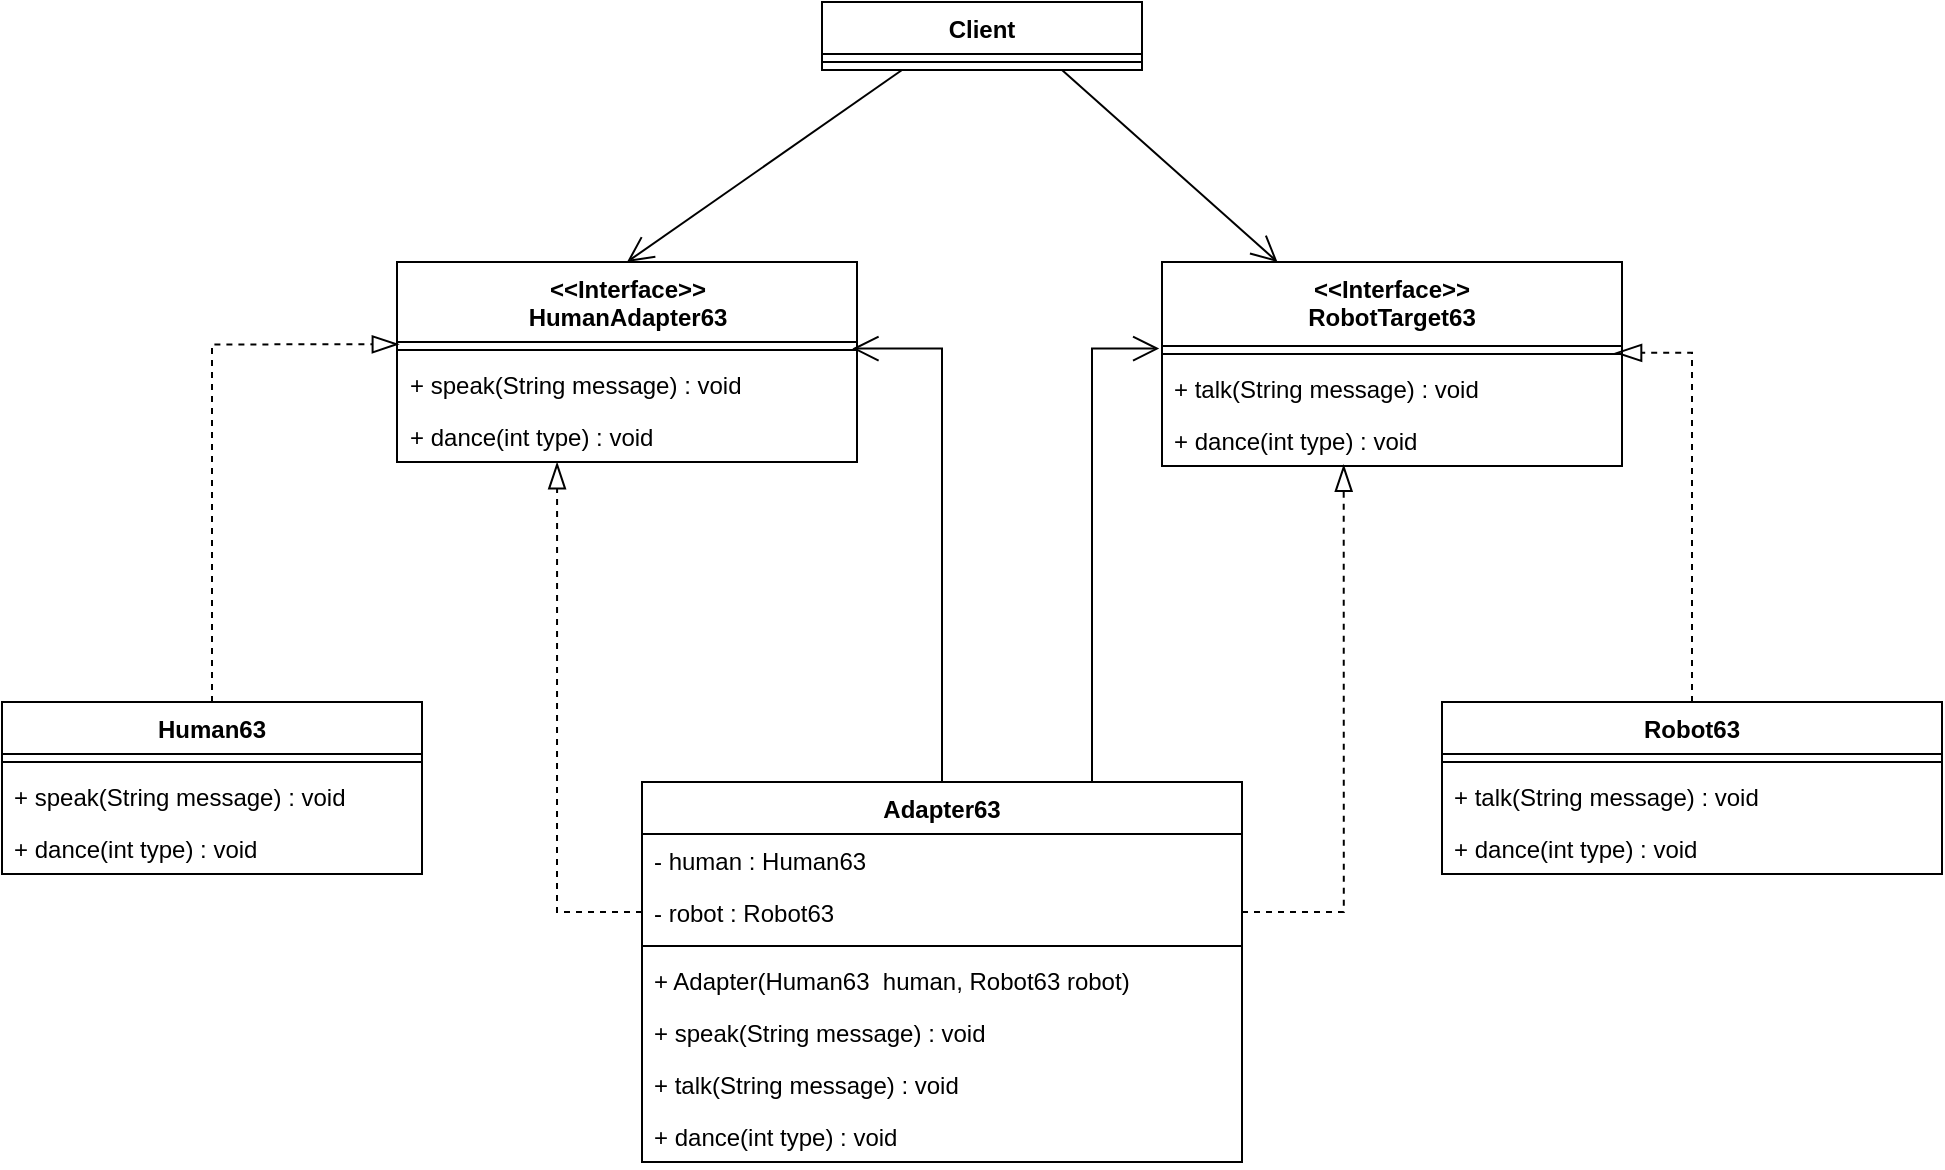 <mxfile version="22.0.8" type="github">
  <diagram name="第 1 页" id="0S-7-3tQIaKnZikenA-v">
    <mxGraphModel dx="1464" dy="931" grid="1" gridSize="10" guides="1" tooltips="1" connect="1" arrows="1" fold="1" page="1" pageScale="1" pageWidth="827" pageHeight="1169" math="0" shadow="0">
      <root>
        <mxCell id="0" />
        <mxCell id="1" parent="0" />
        <mxCell id="-UbtyMhU2sZXVJrfi0O5-35" style="rounded=0;orthogonalLoop=1;jettySize=auto;html=1;exitX=0.25;exitY=1;exitDx=0;exitDy=0;entryX=0.5;entryY=0;entryDx=0;entryDy=0;endArrow=open;endFill=0;endSize=11;" edge="1" parent="1" source="-UbtyMhU2sZXVJrfi0O5-1" target="-UbtyMhU2sZXVJrfi0O5-5">
          <mxGeometry relative="1" as="geometry" />
        </mxCell>
        <mxCell id="-UbtyMhU2sZXVJrfi0O5-36" style="rounded=0;orthogonalLoop=1;jettySize=auto;html=1;exitX=0.75;exitY=1;exitDx=0;exitDy=0;endArrow=open;endFill=0;endSize=11;" edge="1" parent="1" source="-UbtyMhU2sZXVJrfi0O5-1" target="-UbtyMhU2sZXVJrfi0O5-9">
          <mxGeometry relative="1" as="geometry" />
        </mxCell>
        <mxCell id="-UbtyMhU2sZXVJrfi0O5-1" value="Client" style="swimlane;fontStyle=1;align=center;verticalAlign=top;childLayout=stackLayout;horizontal=1;startSize=26;horizontalStack=0;resizeParent=1;resizeParentMax=0;resizeLast=0;collapsible=1;marginBottom=0;whiteSpace=wrap;html=1;" vertex="1" parent="1">
          <mxGeometry x="370" y="180" width="160" height="34" as="geometry" />
        </mxCell>
        <mxCell id="-UbtyMhU2sZXVJrfi0O5-3" value="" style="line;strokeWidth=1;fillColor=none;align=left;verticalAlign=middle;spacingTop=-1;spacingLeft=3;spacingRight=3;rotatable=0;labelPosition=right;points=[];portConstraint=eastwest;strokeColor=inherit;" vertex="1" parent="-UbtyMhU2sZXVJrfi0O5-1">
          <mxGeometry y="26" width="160" height="8" as="geometry" />
        </mxCell>
        <mxCell id="-UbtyMhU2sZXVJrfi0O5-5" value="&amp;lt;&amp;lt;Interface&amp;gt;&amp;gt;&lt;br&gt;HumanAdapter63" style="swimlane;fontStyle=1;align=center;verticalAlign=top;childLayout=stackLayout;horizontal=1;startSize=40;horizontalStack=0;resizeParent=1;resizeParentMax=0;resizeLast=0;collapsible=1;marginBottom=0;whiteSpace=wrap;html=1;" vertex="1" parent="1">
          <mxGeometry x="157.5" y="310" width="230" height="100" as="geometry" />
        </mxCell>
        <mxCell id="-UbtyMhU2sZXVJrfi0O5-7" value="" style="line;strokeWidth=1;fillColor=none;align=left;verticalAlign=middle;spacingTop=-1;spacingLeft=3;spacingRight=3;rotatable=0;labelPosition=right;points=[];portConstraint=eastwest;strokeColor=inherit;" vertex="1" parent="-UbtyMhU2sZXVJrfi0O5-5">
          <mxGeometry y="40" width="230" height="8" as="geometry" />
        </mxCell>
        <mxCell id="-UbtyMhU2sZXVJrfi0O5-8" value="+ speak(String message) : void" style="text;strokeColor=none;fillColor=none;align=left;verticalAlign=top;spacingLeft=4;spacingRight=4;overflow=hidden;rotatable=0;points=[[0,0.5],[1,0.5]];portConstraint=eastwest;whiteSpace=wrap;html=1;" vertex="1" parent="-UbtyMhU2sZXVJrfi0O5-5">
          <mxGeometry y="48" width="230" height="26" as="geometry" />
        </mxCell>
        <mxCell id="-UbtyMhU2sZXVJrfi0O5-26" value="+ dance(int type) : void" style="text;strokeColor=none;fillColor=none;align=left;verticalAlign=top;spacingLeft=4;spacingRight=4;overflow=hidden;rotatable=0;points=[[0,0.5],[1,0.5]];portConstraint=eastwest;whiteSpace=wrap;html=1;" vertex="1" parent="-UbtyMhU2sZXVJrfi0O5-5">
          <mxGeometry y="74" width="230" height="26" as="geometry" />
        </mxCell>
        <mxCell id="-UbtyMhU2sZXVJrfi0O5-9" value="&amp;lt;&amp;lt;Interface&amp;gt;&amp;gt;&lt;br style=&quot;border-color: var(--border-color);&quot;&gt;RobotTarget63" style="swimlane;fontStyle=1;align=center;verticalAlign=top;childLayout=stackLayout;horizontal=1;startSize=42;horizontalStack=0;resizeParent=1;resizeParentMax=0;resizeLast=0;collapsible=1;marginBottom=0;whiteSpace=wrap;html=1;" vertex="1" parent="1">
          <mxGeometry x="540" y="310" width="230" height="102" as="geometry" />
        </mxCell>
        <mxCell id="-UbtyMhU2sZXVJrfi0O5-11" value="" style="line;strokeWidth=1;fillColor=none;align=left;verticalAlign=middle;spacingTop=-1;spacingLeft=3;spacingRight=3;rotatable=0;labelPosition=right;points=[];portConstraint=eastwest;strokeColor=inherit;" vertex="1" parent="-UbtyMhU2sZXVJrfi0O5-9">
          <mxGeometry y="42" width="230" height="8" as="geometry" />
        </mxCell>
        <mxCell id="-UbtyMhU2sZXVJrfi0O5-12" value="+ talk(String message) : void" style="text;strokeColor=none;fillColor=none;align=left;verticalAlign=top;spacingLeft=4;spacingRight=4;overflow=hidden;rotatable=0;points=[[0,0.5],[1,0.5]];portConstraint=eastwest;whiteSpace=wrap;html=1;" vertex="1" parent="-UbtyMhU2sZXVJrfi0O5-9">
          <mxGeometry y="50" width="230" height="26" as="geometry" />
        </mxCell>
        <mxCell id="-UbtyMhU2sZXVJrfi0O5-25" value="+ dance(int type) : void" style="text;strokeColor=none;fillColor=none;align=left;verticalAlign=top;spacingLeft=4;spacingRight=4;overflow=hidden;rotatable=0;points=[[0,0.5],[1,0.5]];portConstraint=eastwest;whiteSpace=wrap;html=1;" vertex="1" parent="-UbtyMhU2sZXVJrfi0O5-9">
          <mxGeometry y="76" width="230" height="26" as="geometry" />
        </mxCell>
        <mxCell id="-UbtyMhU2sZXVJrfi0O5-13" value="Human63" style="swimlane;fontStyle=1;align=center;verticalAlign=top;childLayout=stackLayout;horizontal=1;startSize=26;horizontalStack=0;resizeParent=1;resizeParentMax=0;resizeLast=0;collapsible=1;marginBottom=0;whiteSpace=wrap;html=1;" vertex="1" parent="1">
          <mxGeometry x="-40" y="530" width="210" height="86" as="geometry" />
        </mxCell>
        <mxCell id="-UbtyMhU2sZXVJrfi0O5-15" value="" style="line;strokeWidth=1;fillColor=none;align=left;verticalAlign=middle;spacingTop=-1;spacingLeft=3;spacingRight=3;rotatable=0;labelPosition=right;points=[];portConstraint=eastwest;strokeColor=inherit;" vertex="1" parent="-UbtyMhU2sZXVJrfi0O5-13">
          <mxGeometry y="26" width="210" height="8" as="geometry" />
        </mxCell>
        <mxCell id="-UbtyMhU2sZXVJrfi0O5-16" value="+ speak(String message) : void" style="text;strokeColor=none;fillColor=none;align=left;verticalAlign=top;spacingLeft=4;spacingRight=4;overflow=hidden;rotatable=0;points=[[0,0.5],[1,0.5]];portConstraint=eastwest;whiteSpace=wrap;html=1;" vertex="1" parent="-UbtyMhU2sZXVJrfi0O5-13">
          <mxGeometry y="34" width="210" height="26" as="geometry" />
        </mxCell>
        <mxCell id="-UbtyMhU2sZXVJrfi0O5-28" value="+ dance(int type) : void" style="text;strokeColor=none;fillColor=none;align=left;verticalAlign=top;spacingLeft=4;spacingRight=4;overflow=hidden;rotatable=0;points=[[0,0.5],[1,0.5]];portConstraint=eastwest;whiteSpace=wrap;html=1;" vertex="1" parent="-UbtyMhU2sZXVJrfi0O5-13">
          <mxGeometry y="60" width="210" height="26" as="geometry" />
        </mxCell>
        <mxCell id="-UbtyMhU2sZXVJrfi0O5-17" value="Adapter63" style="swimlane;fontStyle=1;align=center;verticalAlign=top;childLayout=stackLayout;horizontal=1;startSize=26;horizontalStack=0;resizeParent=1;resizeParentMax=0;resizeLast=0;collapsible=1;marginBottom=0;whiteSpace=wrap;html=1;" vertex="1" parent="1">
          <mxGeometry x="280" y="570" width="300" height="190" as="geometry" />
        </mxCell>
        <mxCell id="-UbtyMhU2sZXVJrfi0O5-18" value="- human : Human63" style="text;strokeColor=none;fillColor=none;align=left;verticalAlign=top;spacingLeft=4;spacingRight=4;overflow=hidden;rotatable=0;points=[[0,0.5],[1,0.5]];portConstraint=eastwest;whiteSpace=wrap;html=1;" vertex="1" parent="-UbtyMhU2sZXVJrfi0O5-17">
          <mxGeometry y="26" width="300" height="26" as="geometry" />
        </mxCell>
        <mxCell id="-UbtyMhU2sZXVJrfi0O5-27" value="- robot : Robot63" style="text;strokeColor=none;fillColor=none;align=left;verticalAlign=top;spacingLeft=4;spacingRight=4;overflow=hidden;rotatable=0;points=[[0,0.5],[1,0.5]];portConstraint=eastwest;whiteSpace=wrap;html=1;" vertex="1" parent="-UbtyMhU2sZXVJrfi0O5-17">
          <mxGeometry y="52" width="300" height="26" as="geometry" />
        </mxCell>
        <mxCell id="-UbtyMhU2sZXVJrfi0O5-19" value="" style="line;strokeWidth=1;fillColor=none;align=left;verticalAlign=middle;spacingTop=-1;spacingLeft=3;spacingRight=3;rotatable=0;labelPosition=right;points=[];portConstraint=eastwest;strokeColor=inherit;" vertex="1" parent="-UbtyMhU2sZXVJrfi0O5-17">
          <mxGeometry y="78" width="300" height="8" as="geometry" />
        </mxCell>
        <mxCell id="-UbtyMhU2sZXVJrfi0O5-20" value="+ Adapter(Human63&amp;nbsp; human, Robot63&amp;nbsp;robot)" style="text;strokeColor=none;fillColor=none;align=left;verticalAlign=top;spacingLeft=4;spacingRight=4;overflow=hidden;rotatable=0;points=[[0,0.5],[1,0.5]];portConstraint=eastwest;whiteSpace=wrap;html=1;" vertex="1" parent="-UbtyMhU2sZXVJrfi0O5-17">
          <mxGeometry y="86" width="300" height="26" as="geometry" />
        </mxCell>
        <mxCell id="-UbtyMhU2sZXVJrfi0O5-33" value="+ speak(String message) : void" style="text;strokeColor=none;fillColor=none;align=left;verticalAlign=top;spacingLeft=4;spacingRight=4;overflow=hidden;rotatable=0;points=[[0,0.5],[1,0.5]];portConstraint=eastwest;whiteSpace=wrap;html=1;" vertex="1" parent="-UbtyMhU2sZXVJrfi0O5-17">
          <mxGeometry y="112" width="300" height="26" as="geometry" />
        </mxCell>
        <mxCell id="-UbtyMhU2sZXVJrfi0O5-31" value="+ talk(String message) : void" style="text;strokeColor=none;fillColor=none;align=left;verticalAlign=top;spacingLeft=4;spacingRight=4;overflow=hidden;rotatable=0;points=[[0,0.5],[1,0.5]];portConstraint=eastwest;whiteSpace=wrap;html=1;" vertex="1" parent="-UbtyMhU2sZXVJrfi0O5-17">
          <mxGeometry y="138" width="300" height="26" as="geometry" />
        </mxCell>
        <mxCell id="-UbtyMhU2sZXVJrfi0O5-30" value="+ dance(int type) : void" style="text;strokeColor=none;fillColor=none;align=left;verticalAlign=top;spacingLeft=4;spacingRight=4;overflow=hidden;rotatable=0;points=[[0,0.5],[1,0.5]];portConstraint=eastwest;whiteSpace=wrap;html=1;" vertex="1" parent="-UbtyMhU2sZXVJrfi0O5-17">
          <mxGeometry y="164" width="300" height="26" as="geometry" />
        </mxCell>
        <mxCell id="-UbtyMhU2sZXVJrfi0O5-21" value="Robot63" style="swimlane;fontStyle=1;align=center;verticalAlign=top;childLayout=stackLayout;horizontal=1;startSize=26;horizontalStack=0;resizeParent=1;resizeParentMax=0;resizeLast=0;collapsible=1;marginBottom=0;whiteSpace=wrap;html=1;" vertex="1" parent="1">
          <mxGeometry x="680" y="530" width="250" height="86" as="geometry" />
        </mxCell>
        <mxCell id="-UbtyMhU2sZXVJrfi0O5-23" value="" style="line;strokeWidth=1;fillColor=none;align=left;verticalAlign=middle;spacingTop=-1;spacingLeft=3;spacingRight=3;rotatable=0;labelPosition=right;points=[];portConstraint=eastwest;strokeColor=inherit;" vertex="1" parent="-UbtyMhU2sZXVJrfi0O5-21">
          <mxGeometry y="26" width="250" height="8" as="geometry" />
        </mxCell>
        <mxCell id="-UbtyMhU2sZXVJrfi0O5-24" value="+ talk(String message) : void" style="text;strokeColor=none;fillColor=none;align=left;verticalAlign=top;spacingLeft=4;spacingRight=4;overflow=hidden;rotatable=0;points=[[0,0.5],[1,0.5]];portConstraint=eastwest;whiteSpace=wrap;html=1;" vertex="1" parent="-UbtyMhU2sZXVJrfi0O5-21">
          <mxGeometry y="34" width="250" height="26" as="geometry" />
        </mxCell>
        <mxCell id="-UbtyMhU2sZXVJrfi0O5-29" value="+ dance(int type) : void" style="text;strokeColor=none;fillColor=none;align=left;verticalAlign=top;spacingLeft=4;spacingRight=4;overflow=hidden;rotatable=0;points=[[0,0.5],[1,0.5]];portConstraint=eastwest;whiteSpace=wrap;html=1;" vertex="1" parent="-UbtyMhU2sZXVJrfi0O5-21">
          <mxGeometry y="60" width="250" height="26" as="geometry" />
        </mxCell>
        <mxCell id="-UbtyMhU2sZXVJrfi0O5-38" style="rounded=0;orthogonalLoop=1;jettySize=auto;html=1;exitX=1;exitY=0.5;exitDx=0;exitDy=0;entryX=0.395;entryY=0.978;entryDx=0;entryDy=0;entryPerimeter=0;startSize=11;endSize=11;dashed=1;endArrow=blockThin;endFill=0;edgeStyle=orthogonalEdgeStyle;" edge="1" parent="1" source="-UbtyMhU2sZXVJrfi0O5-27" target="-UbtyMhU2sZXVJrfi0O5-25">
          <mxGeometry relative="1" as="geometry" />
        </mxCell>
        <mxCell id="-UbtyMhU2sZXVJrfi0O5-42" style="edgeStyle=orthogonalEdgeStyle;rounded=0;orthogonalLoop=1;jettySize=auto;html=1;exitX=0.5;exitY=0;exitDx=0;exitDy=0;entryX=0.99;entryY=0.413;entryDx=0;entryDy=0;entryPerimeter=0;endArrow=open;endFill=0;endSize=11;" edge="1" parent="1" source="-UbtyMhU2sZXVJrfi0O5-17" target="-UbtyMhU2sZXVJrfi0O5-7">
          <mxGeometry relative="1" as="geometry" />
        </mxCell>
        <mxCell id="-UbtyMhU2sZXVJrfi0O5-43" style="edgeStyle=orthogonalEdgeStyle;rounded=0;orthogonalLoop=1;jettySize=auto;html=1;exitX=0.75;exitY=0;exitDx=0;exitDy=0;entryX=-0.006;entryY=0.163;entryDx=0;entryDy=0;entryPerimeter=0;endArrow=open;endFill=0;endSize=11;" edge="1" parent="1" source="-UbtyMhU2sZXVJrfi0O5-17" target="-UbtyMhU2sZXVJrfi0O5-11">
          <mxGeometry relative="1" as="geometry" />
        </mxCell>
        <mxCell id="-UbtyMhU2sZXVJrfi0O5-44" style="edgeStyle=orthogonalEdgeStyle;rounded=0;orthogonalLoop=1;jettySize=auto;html=1;exitX=0.5;exitY=0;exitDx=0;exitDy=0;entryX=0.004;entryY=0.145;entryDx=0;entryDy=0;entryPerimeter=0;dashed=1;endArrow=blockThin;endFill=0;endSize=11;" edge="1" parent="1" source="-UbtyMhU2sZXVJrfi0O5-13" target="-UbtyMhU2sZXVJrfi0O5-7">
          <mxGeometry relative="1" as="geometry" />
        </mxCell>
        <mxCell id="-UbtyMhU2sZXVJrfi0O5-46" style="edgeStyle=orthogonalEdgeStyle;rounded=0;orthogonalLoop=1;jettySize=auto;html=1;exitX=0.5;exitY=0;exitDx=0;exitDy=0;entryX=0.985;entryY=0.43;entryDx=0;entryDy=0;entryPerimeter=0;dashed=1;endArrow=blockThin;endFill=0;endSize=11;" edge="1" parent="1" source="-UbtyMhU2sZXVJrfi0O5-21" target="-UbtyMhU2sZXVJrfi0O5-11">
          <mxGeometry relative="1" as="geometry" />
        </mxCell>
        <mxCell id="-UbtyMhU2sZXVJrfi0O5-48" style="edgeStyle=orthogonalEdgeStyle;rounded=0;orthogonalLoop=1;jettySize=auto;html=1;exitX=0;exitY=0.5;exitDx=0;exitDy=0;entryX=0.348;entryY=1.007;entryDx=0;entryDy=0;entryPerimeter=0;dashed=1;endArrow=blockThin;endFill=0;endSize=11;" edge="1" parent="1" source="-UbtyMhU2sZXVJrfi0O5-27" target="-UbtyMhU2sZXVJrfi0O5-26">
          <mxGeometry relative="1" as="geometry" />
        </mxCell>
      </root>
    </mxGraphModel>
  </diagram>
</mxfile>
